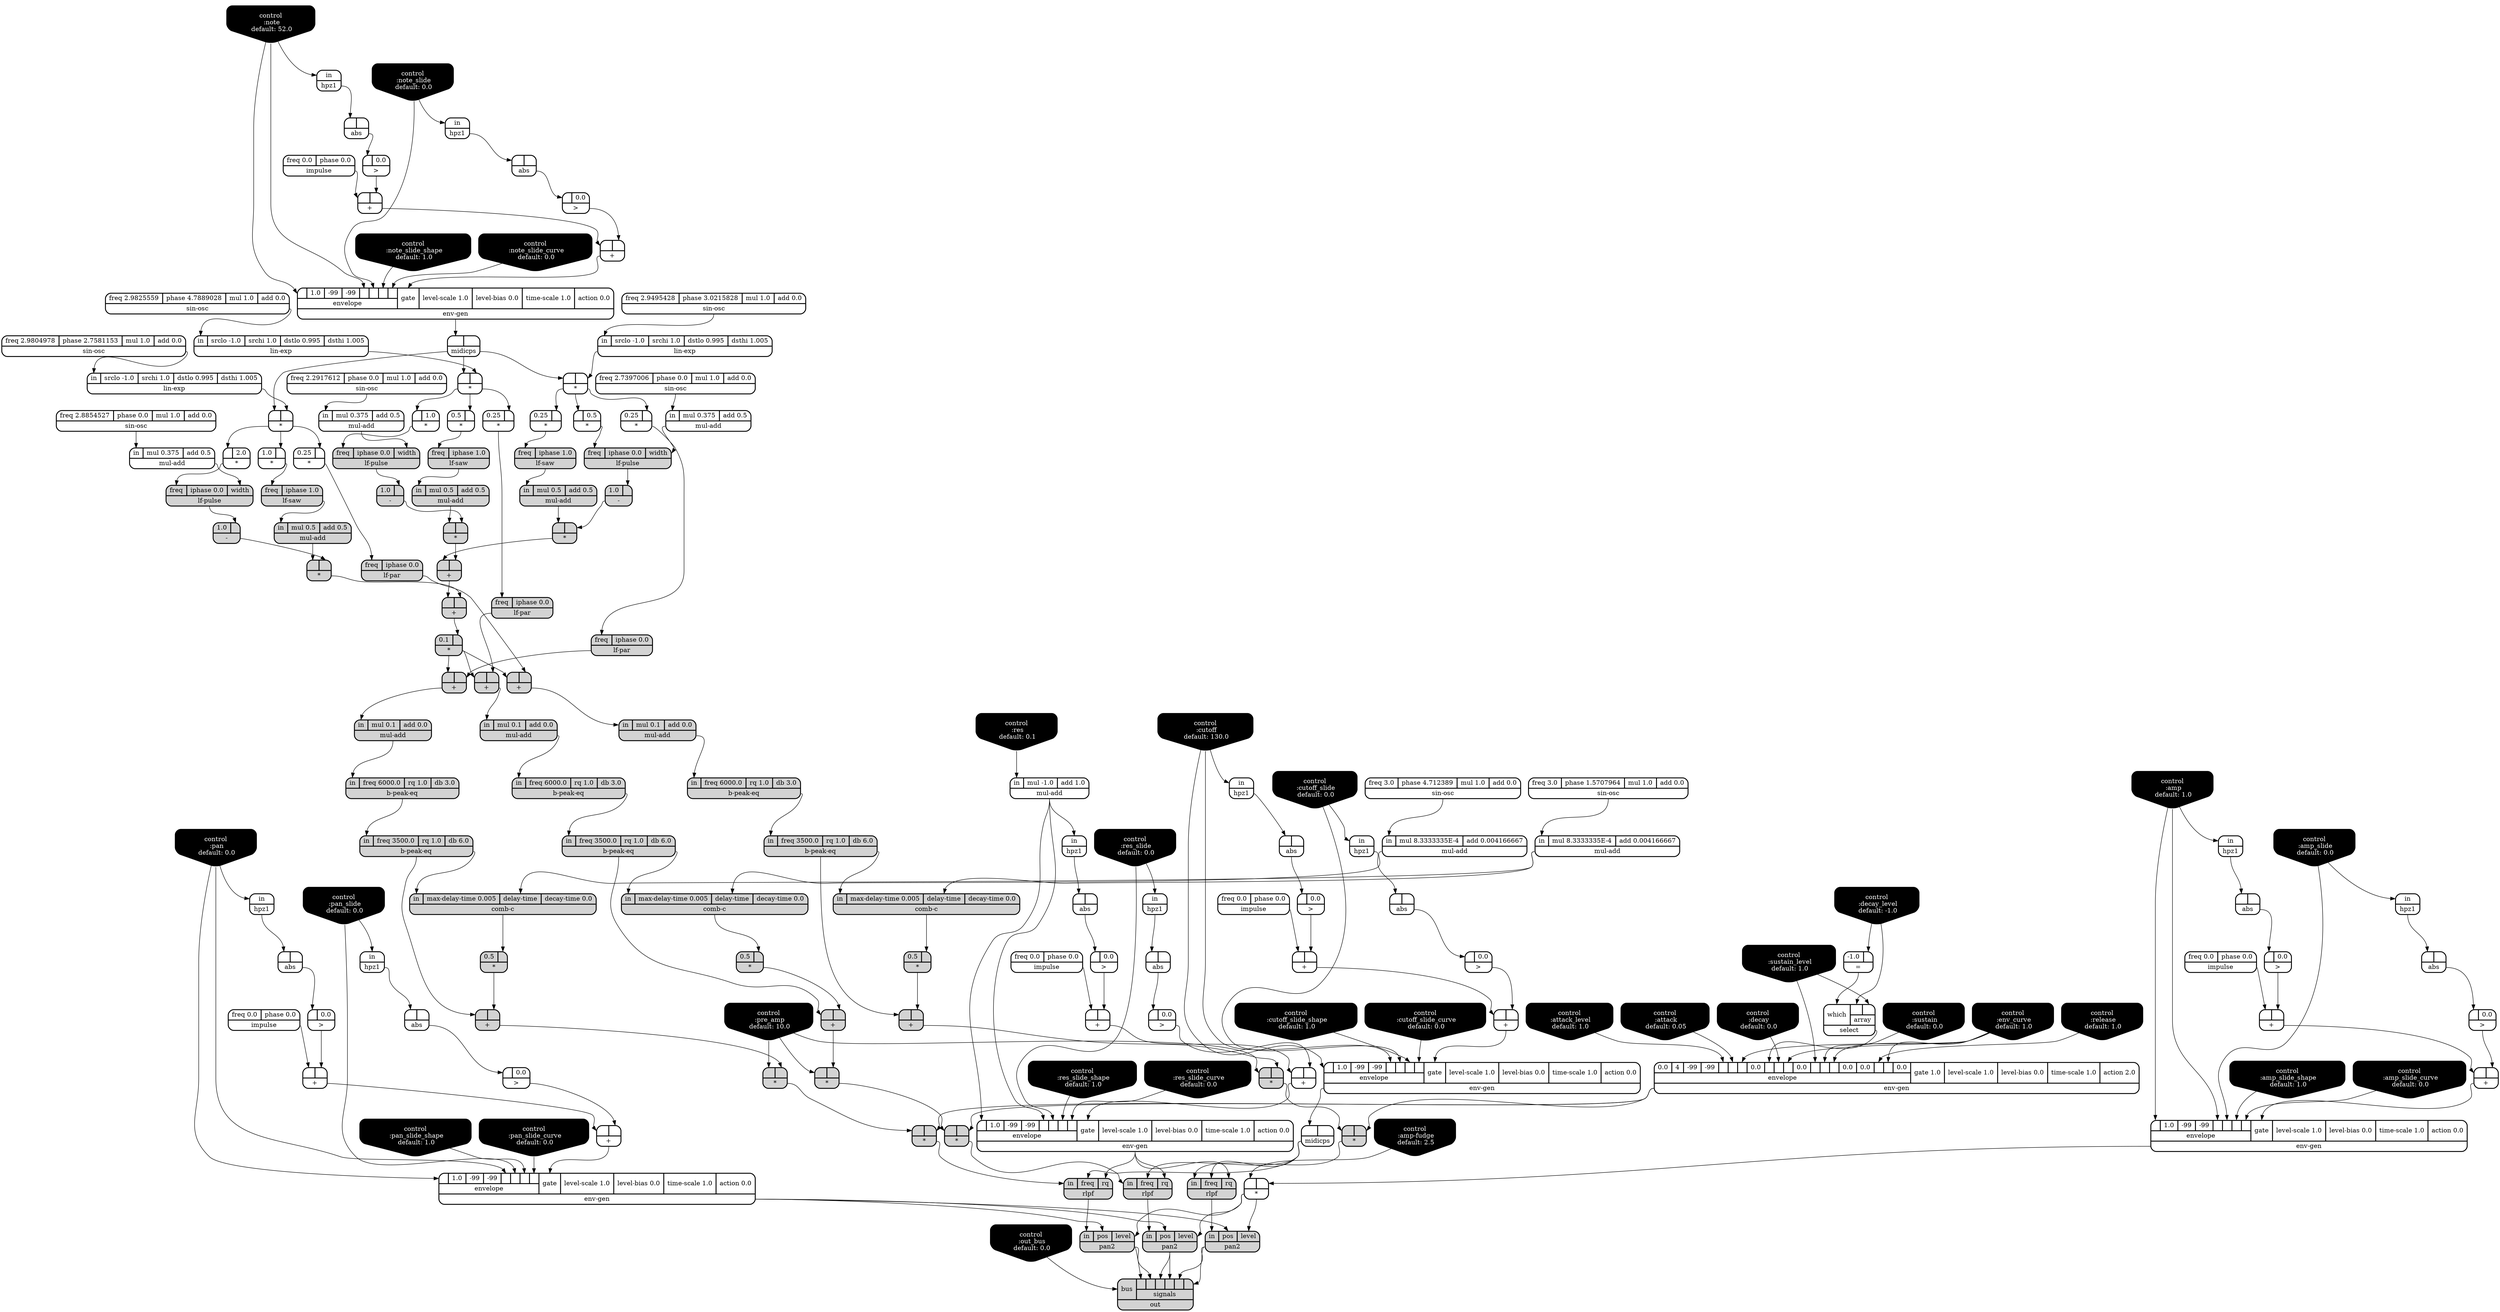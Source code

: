 digraph synthdef {
44 [label = "{{ <a> |<b> } |<__UG_NAME__>* }" style="bold, rounded" shape=record rankdir=LR];
45 [label = "{{ <a> 0.25|<b> } |<__UG_NAME__>* }" style="bold, rounded" shape=record rankdir=LR];
48 [label = "{{ <a> |<b> 0.5} |<__UG_NAME__>* }" style="bold, rounded" shape=record rankdir=LR];
53 [label = "{{ <a> |<b> } |<__UG_NAME__>* }" style="filled, bold, rounded"  shape=record rankdir=LR];
56 [label = "{{ <a> |<b> } |<__UG_NAME__>* }" style="bold, rounded" shape=record rankdir=LR];
57 [label = "{{ <a> 0.5|<b> } |<__UG_NAME__>* }" style="bold, rounded" shape=record rankdir=LR];
60 [label = "{{ <a> |<b> 1.0} |<__UG_NAME__>* }" style="bold, rounded" shape=record rankdir=LR];
65 [label = "{{ <a> |<b> } |<__UG_NAME__>* }" style="filled, bold, rounded"  shape=record rankdir=LR];
69 [label = "{{ <a> |<b> } |<__UG_NAME__>* }" style="bold, rounded" shape=record rankdir=LR];
70 [label = "{{ <a> 1.0|<b> } |<__UG_NAME__>* }" style="bold, rounded" shape=record rankdir=LR];
73 [label = "{{ <a> |<b> 2.0} |<__UG_NAME__>* }" style="bold, rounded" shape=record rankdir=LR];
78 [label = "{{ <a> |<b> } |<__UG_NAME__>* }" style="filled, bold, rounded"  shape=record rankdir=LR];
80 [label = "{{ <a> 0.1|<b> } |<__UG_NAME__>* }" style="filled, bold, rounded"  shape=record rankdir=LR];
81 [label = "{{ <a> 0.25|<b> } |<__UG_NAME__>* }" style="bold, rounded" shape=record rankdir=LR];
90 [label = "{{ <a> 0.5|<b> } |<__UG_NAME__>* }" style="filled, bold, rounded"  shape=record rankdir=LR];
91 [label = "{{ <a> 0.25|<b> } |<__UG_NAME__>* }" style="bold, rounded" shape=record rankdir=LR];
100 [label = "{{ <a> 0.5|<b> } |<__UG_NAME__>* }" style="filled, bold, rounded"  shape=record rankdir=LR];
102 [label = "{{ <a> |<b> } |<__UG_NAME__>* }" style="filled, bold, rounded"  shape=record rankdir=LR];
106 [label = "{{ <a> |<b> } |<__UG_NAME__>* }" style="filled, bold, rounded"  shape=record rankdir=LR];
131 [label = "{{ <a> |<b> } |<__UG_NAME__>* }" style="filled, bold, rounded"  shape=record rankdir=LR];
132 [label = "{{ <a> |<b> } |<__UG_NAME__>* }" style="filled, bold, rounded"  shape=record rankdir=LR];
154 [label = "{{ <a> |<b> } |<__UG_NAME__>* }" style="bold, rounded" shape=record rankdir=LR];
157 [label = "{{ <a> 0.25|<b> } |<__UG_NAME__>* }" style="bold, rounded" shape=record rankdir=LR];
164 [label = "{{ <a> 0.5|<b> } |<__UG_NAME__>* }" style="filled, bold, rounded"  shape=record rankdir=LR];
166 [label = "{{ <a> |<b> } |<__UG_NAME__>* }" style="filled, bold, rounded"  shape=record rankdir=LR];
167 [label = "{{ <a> |<b> } |<__UG_NAME__>* }" style="filled, bold, rounded"  shape=record rankdir=LR];
35 [label = "{{ <a> |<b> } |<__UG_NAME__>+ }" style="bold, rounded" shape=record rankdir=LR];
39 [label = "{{ <a> |<b> } |<__UG_NAME__>+ }" style="bold, rounded" shape=record rankdir=LR];
66 [label = "{{ <a> |<b> } |<__UG_NAME__>+ }" style="filled, bold, rounded"  shape=record rankdir=LR];
79 [label = "{{ <a> |<b> } |<__UG_NAME__>+ }" style="filled, bold, rounded"  shape=record rankdir=LR];
83 [label = "{{ <a> |<b> } |<__UG_NAME__>+ }" style="filled, bold, rounded"  shape=record rankdir=LR];
93 [label = "{{ <a> |<b> } |<__UG_NAME__>+ }" style="filled, bold, rounded"  shape=record rankdir=LR];
101 [label = "{{ <a> |<b> } |<__UG_NAME__>+ }" style="filled, bold, rounded"  shape=record rankdir=LR];
111 [label = "{{ <a> |<b> } |<__UG_NAME__>+ }" style="bold, rounded" shape=record rankdir=LR];
115 [label = "{{ <a> |<b> } |<__UG_NAME__>+ }" style="bold, rounded" shape=record rankdir=LR];
123 [label = "{{ <a> |<b> } |<__UG_NAME__>+ }" style="bold, rounded" shape=record rankdir=LR];
127 [label = "{{ <a> |<b> } |<__UG_NAME__>+ }" style="bold, rounded" shape=record rankdir=LR];
130 [label = "{{ <a> |<b> } |<__UG_NAME__>+ }" style="filled, bold, rounded"  shape=record rankdir=LR];
138 [label = "{{ <a> |<b> } |<__UG_NAME__>+ }" style="bold, rounded" shape=record rankdir=LR];
142 [label = "{{ <a> |<b> } |<__UG_NAME__>+ }" style="bold, rounded" shape=record rankdir=LR];
148 [label = "{{ <a> |<b> } |<__UG_NAME__>+ }" style="bold, rounded" shape=record rankdir=LR];
152 [label = "{{ <a> |<b> } |<__UG_NAME__>+ }" style="bold, rounded" shape=record rankdir=LR];
159 [label = "{{ <a> |<b> } |<__UG_NAME__>+ }" style="filled, bold, rounded"  shape=record rankdir=LR];
165 [label = "{{ <a> |<b> } |<__UG_NAME__>+ }" style="filled, bold, rounded"  shape=record rankdir=LR];
52 [label = "{{ <a> 1.0|<b> } |<__UG_NAME__>- }" style="filled, bold, rounded"  shape=record rankdir=LR];
64 [label = "{{ <a> 1.0|<b> } |<__UG_NAME__>- }" style="filled, bold, rounded"  shape=record rankdir=LR];
77 [label = "{{ <a> 1.0|<b> } |<__UG_NAME__>- }" style="filled, bold, rounded"  shape=record rankdir=LR];
103 [label = "{{ <a> -1.0|<b> } |<__UG_NAME__>= }" style="bold, rounded" shape=record rankdir=LR];
34 [label = "{{ <a> |<b> 0.0} |<__UG_NAME__>\> }" style="bold, rounded" shape=record rankdir=LR];
38 [label = "{{ <a> |<b> 0.0} |<__UG_NAME__>\> }" style="bold, rounded" shape=record rankdir=LR];
110 [label = "{{ <a> |<b> 0.0} |<__UG_NAME__>\> }" style="bold, rounded" shape=record rankdir=LR];
114 [label = "{{ <a> |<b> 0.0} |<__UG_NAME__>\> }" style="bold, rounded" shape=record rankdir=LR];
122 [label = "{{ <a> |<b> 0.0} |<__UG_NAME__>\> }" style="bold, rounded" shape=record rankdir=LR];
126 [label = "{{ <a> |<b> 0.0} |<__UG_NAME__>\> }" style="bold, rounded" shape=record rankdir=LR];
137 [label = "{{ <a> |<b> 0.0} |<__UG_NAME__>\> }" style="bold, rounded" shape=record rankdir=LR];
141 [label = "{{ <a> |<b> 0.0} |<__UG_NAME__>\> }" style="bold, rounded" shape=record rankdir=LR];
147 [label = "{{ <a> |<b> 0.0} |<__UG_NAME__>\> }" style="bold, rounded" shape=record rankdir=LR];
151 [label = "{{ <a> |<b> 0.0} |<__UG_NAME__>\> }" style="bold, rounded" shape=record rankdir=LR];
33 [label = "{{ <a> |<b> } |<__UG_NAME__>abs }" style="bold, rounded" shape=record rankdir=LR];
37 [label = "{{ <a> |<b> } |<__UG_NAME__>abs }" style="bold, rounded" shape=record rankdir=LR];
109 [label = "{{ <a> |<b> } |<__UG_NAME__>abs }" style="bold, rounded" shape=record rankdir=LR];
113 [label = "{{ <a> |<b> } |<__UG_NAME__>abs }" style="bold, rounded" shape=record rankdir=LR];
121 [label = "{{ <a> |<b> } |<__UG_NAME__>abs }" style="bold, rounded" shape=record rankdir=LR];
125 [label = "{{ <a> |<b> } |<__UG_NAME__>abs }" style="bold, rounded" shape=record rankdir=LR];
136 [label = "{{ <a> |<b> } |<__UG_NAME__>abs }" style="bold, rounded" shape=record rankdir=LR];
140 [label = "{{ <a> |<b> } |<__UG_NAME__>abs }" style="bold, rounded" shape=record rankdir=LR];
146 [label = "{{ <a> |<b> } |<__UG_NAME__>abs }" style="bold, rounded" shape=record rankdir=LR];
150 [label = "{{ <a> |<b> } |<__UG_NAME__>abs }" style="bold, rounded" shape=record rankdir=LR];
85 [label = "{{ <in> in|<freq> freq 6000.0|<rq> rq 1.0|<db> db 3.0} |<__UG_NAME__>b-peak-eq }" style="filled, bold, rounded"  shape=record rankdir=LR];
86 [label = "{{ <in> in|<freq> freq 3500.0|<rq> rq 1.0|<db> db 6.0} |<__UG_NAME__>b-peak-eq }" style="filled, bold, rounded"  shape=record rankdir=LR];
95 [label = "{{ <in> in|<freq> freq 6000.0|<rq> rq 1.0|<db> db 3.0} |<__UG_NAME__>b-peak-eq }" style="filled, bold, rounded"  shape=record rankdir=LR];
96 [label = "{{ <in> in|<freq> freq 3500.0|<rq> rq 1.0|<db> db 6.0} |<__UG_NAME__>b-peak-eq }" style="filled, bold, rounded"  shape=record rankdir=LR];
161 [label = "{{ <in> in|<freq> freq 6000.0|<rq> rq 1.0|<db> db 3.0} |<__UG_NAME__>b-peak-eq }" style="filled, bold, rounded"  shape=record rankdir=LR];
162 [label = "{{ <in> in|<freq> freq 3500.0|<rq> rq 1.0|<db> db 6.0} |<__UG_NAME__>b-peak-eq }" style="filled, bold, rounded"  shape=record rankdir=LR];
89 [label = "{{ <in> in|<max____delay____time> max-delay-time 0.005|<delay____time> delay-time|<decay____time> decay-time 0.0} |<__UG_NAME__>comb-c }" style="filled, bold, rounded"  shape=record rankdir=LR];
99 [label = "{{ <in> in|<max____delay____time> max-delay-time 0.005|<delay____time> delay-time|<decay____time> decay-time 0.0} |<__UG_NAME__>comb-c }" style="filled, bold, rounded"  shape=record rankdir=LR];
163 [label = "{{ <in> in|<max____delay____time> max-delay-time 0.005|<delay____time> delay-time|<decay____time> decay-time 0.0} |<__UG_NAME__>comb-c }" style="filled, bold, rounded"  shape=record rankdir=LR];
0 [label = "control
 :note
 default: 52.0" shape=invhouse style="rounded, filled, bold" fillcolor=black fontcolor=white ]; 
1 [label = "control
 :note_slide
 default: 0.0" shape=invhouse style="rounded, filled, bold" fillcolor=black fontcolor=white ]; 
2 [label = "control
 :note_slide_shape
 default: 1.0" shape=invhouse style="rounded, filled, bold" fillcolor=black fontcolor=white ]; 
3 [label = "control
 :note_slide_curve
 default: 0.0" shape=invhouse style="rounded, filled, bold" fillcolor=black fontcolor=white ]; 
4 [label = "control
 :amp
 default: 1.0" shape=invhouse style="rounded, filled, bold" fillcolor=black fontcolor=white ]; 
5 [label = "control
 :amp_slide
 default: 0.0" shape=invhouse style="rounded, filled, bold" fillcolor=black fontcolor=white ]; 
6 [label = "control
 :amp_slide_shape
 default: 1.0" shape=invhouse style="rounded, filled, bold" fillcolor=black fontcolor=white ]; 
7 [label = "control
 :amp_slide_curve
 default: 0.0" shape=invhouse style="rounded, filled, bold" fillcolor=black fontcolor=white ]; 
8 [label = "control
 :pan
 default: 0.0" shape=invhouse style="rounded, filled, bold" fillcolor=black fontcolor=white ]; 
9 [label = "control
 :pan_slide
 default: 0.0" shape=invhouse style="rounded, filled, bold" fillcolor=black fontcolor=white ]; 
10 [label = "control
 :pan_slide_shape
 default: 1.0" shape=invhouse style="rounded, filled, bold" fillcolor=black fontcolor=white ]; 
11 [label = "control
 :pan_slide_curve
 default: 0.0" shape=invhouse style="rounded, filled, bold" fillcolor=black fontcolor=white ]; 
12 [label = "control
 :attack
 default: 0.05" shape=invhouse style="rounded, filled, bold" fillcolor=black fontcolor=white ]; 
13 [label = "control
 :decay
 default: 0.0" shape=invhouse style="rounded, filled, bold" fillcolor=black fontcolor=white ]; 
14 [label = "control
 :sustain
 default: 0.0" shape=invhouse style="rounded, filled, bold" fillcolor=black fontcolor=white ]; 
15 [label = "control
 :release
 default: 1.0" shape=invhouse style="rounded, filled, bold" fillcolor=black fontcolor=white ]; 
16 [label = "control
 :attack_level
 default: 1.0" shape=invhouse style="rounded, filled, bold" fillcolor=black fontcolor=white ]; 
17 [label = "control
 :decay_level
 default: -1.0" shape=invhouse style="rounded, filled, bold" fillcolor=black fontcolor=white ]; 
18 [label = "control
 :sustain_level
 default: 1.0" shape=invhouse style="rounded, filled, bold" fillcolor=black fontcolor=white ]; 
19 [label = "control
 :env_curve
 default: 1.0" shape=invhouse style="rounded, filled, bold" fillcolor=black fontcolor=white ]; 
20 [label = "control
 :cutoff
 default: 130.0" shape=invhouse style="rounded, filled, bold" fillcolor=black fontcolor=white ]; 
21 [label = "control
 :cutoff_slide
 default: 0.0" shape=invhouse style="rounded, filled, bold" fillcolor=black fontcolor=white ]; 
22 [label = "control
 :cutoff_slide_shape
 default: 1.0" shape=invhouse style="rounded, filled, bold" fillcolor=black fontcolor=white ]; 
23 [label = "control
 :cutoff_slide_curve
 default: 0.0" shape=invhouse style="rounded, filled, bold" fillcolor=black fontcolor=white ]; 
24 [label = "control
 :res
 default: 0.1" shape=invhouse style="rounded, filled, bold" fillcolor=black fontcolor=white ]; 
25 [label = "control
 :res_slide
 default: 0.0" shape=invhouse style="rounded, filled, bold" fillcolor=black fontcolor=white ]; 
26 [label = "control
 :res_slide_shape
 default: 1.0" shape=invhouse style="rounded, filled, bold" fillcolor=black fontcolor=white ]; 
27 [label = "control
 :res_slide_curve
 default: 0.0" shape=invhouse style="rounded, filled, bold" fillcolor=black fontcolor=white ]; 
28 [label = "control
 :pre_amp
 default: 10.0" shape=invhouse style="rounded, filled, bold" fillcolor=black fontcolor=white ]; 
29 [label = "control
 :amp-fudge
 default: 2.5" shape=invhouse style="rounded, filled, bold" fillcolor=black fontcolor=white ]; 
30 [label = "control
 :out_bus
 default: 0.0" shape=invhouse style="rounded, filled, bold" fillcolor=black fontcolor=white ]; 
40 [label = "{{ {{<envelope___control___0>|1.0|-99|-99|<envelope___control___4>|<envelope___control___5>|<envelope___control___6>|<envelope___control___7>}|envelope}|<gate> gate|<level____scale> level-scale 1.0|<level____bias> level-bias 0.0|<time____scale> time-scale 1.0|<action> action 0.0} |<__UG_NAME__>env-gen }" style="bold, rounded" shape=record rankdir=LR];
105 [label = "{{ {{0.0|4|-99|-99|<envelope___control___4>|<envelope___control___5>|<envelope___control___6>|0.0|<envelope___select___8>|<envelope___control___9>|<envelope___control___10>|0.0|<envelope___control___12>|<envelope___control___13>|<envelope___control___14>|0.0|0.0|<envelope___control___17>|<envelope___control___18>|0.0}|envelope}|<gate> gate 1.0|<level____scale> level-scale 1.0|<level____bias> level-bias 0.0|<time____scale> time-scale 1.0|<action> action 2.0} |<__UG_NAME__>env-gen }" style="bold, rounded" shape=record rankdir=LR];
116 [label = "{{ {{<envelope___control___0>|1.0|-99|-99|<envelope___control___4>|<envelope___control___5>|<envelope___control___6>|<envelope___control___7>}|envelope}|<gate> gate|<level____scale> level-scale 1.0|<level____bias> level-bias 0.0|<time____scale> time-scale 1.0|<action> action 0.0} |<__UG_NAME__>env-gen }" style="bold, rounded" shape=record rankdir=LR];
128 [label = "{{ {{<envelope___mul____add___0>|1.0|-99|-99|<envelope___mul____add___4>|<envelope___control___5>|<envelope___control___6>|<envelope___control___7>}|envelope}|<gate> gate|<level____scale> level-scale 1.0|<level____bias> level-bias 0.0|<time____scale> time-scale 1.0|<action> action 0.0} |<__UG_NAME__>env-gen }" style="bold, rounded" shape=record rankdir=LR];
143 [label = "{{ {{<envelope___control___0>|1.0|-99|-99|<envelope___control___4>|<envelope___control___5>|<envelope___control___6>|<envelope___control___7>}|envelope}|<gate> gate|<level____scale> level-scale 1.0|<level____bias> level-bias 0.0|<time____scale> time-scale 1.0|<action> action 0.0} |<__UG_NAME__>env-gen }" style="bold, rounded" shape=record rankdir=LR];
153 [label = "{{ {{<envelope___control___0>|1.0|-99|-99|<envelope___control___4>|<envelope___control___5>|<envelope___control___6>|<envelope___control___7>}|envelope}|<gate> gate|<level____scale> level-scale 1.0|<level____bias> level-bias 0.0|<time____scale> time-scale 1.0|<action> action 0.0} |<__UG_NAME__>env-gen }" style="bold, rounded" shape=record rankdir=LR];
32 [label = "{{ <in> in} |<__UG_NAME__>hpz1 }" style="bold, rounded" shape=record rankdir=LR];
36 [label = "{{ <in> in} |<__UG_NAME__>hpz1 }" style="bold, rounded" shape=record rankdir=LR];
108 [label = "{{ <in> in} |<__UG_NAME__>hpz1 }" style="bold, rounded" shape=record rankdir=LR];
112 [label = "{{ <in> in} |<__UG_NAME__>hpz1 }" style="bold, rounded" shape=record rankdir=LR];
120 [label = "{{ <in> in} |<__UG_NAME__>hpz1 }" style="bold, rounded" shape=record rankdir=LR];
124 [label = "{{ <in> in} |<__UG_NAME__>hpz1 }" style="bold, rounded" shape=record rankdir=LR];
135 [label = "{{ <in> in} |<__UG_NAME__>hpz1 }" style="bold, rounded" shape=record rankdir=LR];
139 [label = "{{ <in> in} |<__UG_NAME__>hpz1 }" style="bold, rounded" shape=record rankdir=LR];
145 [label = "{{ <in> in} |<__UG_NAME__>hpz1 }" style="bold, rounded" shape=record rankdir=LR];
149 [label = "{{ <in> in} |<__UG_NAME__>hpz1 }" style="bold, rounded" shape=record rankdir=LR];
31 [label = "{{ <freq> freq 0.0|<phase> phase 0.0} |<__UG_NAME__>impulse }" style="bold, rounded" shape=record rankdir=LR];
107 [label = "{{ <freq> freq 0.0|<phase> phase 0.0} |<__UG_NAME__>impulse }" style="bold, rounded" shape=record rankdir=LR];
118 [label = "{{ <freq> freq 0.0|<phase> phase 0.0} |<__UG_NAME__>impulse }" style="bold, rounded" shape=record rankdir=LR];
134 [label = "{{ <freq> freq 0.0|<phase> phase 0.0} |<__UG_NAME__>impulse }" style="bold, rounded" shape=record rankdir=LR];
144 [label = "{{ <freq> freq 0.0|<phase> phase 0.0} |<__UG_NAME__>impulse }" style="bold, rounded" shape=record rankdir=LR];
82 [label = "{{ <freq> freq|<iphase> iphase 0.0} |<__UG_NAME__>lf-par }" style="filled, bold, rounded"  shape=record rankdir=LR];
92 [label = "{{ <freq> freq|<iphase> iphase 0.0} |<__UG_NAME__>lf-par }" style="filled, bold, rounded"  shape=record rankdir=LR];
158 [label = "{{ <freq> freq|<iphase> iphase 0.0} |<__UG_NAME__>lf-par }" style="filled, bold, rounded"  shape=record rankdir=LR];
51 [label = "{{ <freq> freq|<iphase> iphase 0.0|<width> width} |<__UG_NAME__>lf-pulse }" style="filled, bold, rounded"  shape=record rankdir=LR];
63 [label = "{{ <freq> freq|<iphase> iphase 0.0|<width> width} |<__UG_NAME__>lf-pulse }" style="filled, bold, rounded"  shape=record rankdir=LR];
76 [label = "{{ <freq> freq|<iphase> iphase 0.0|<width> width} |<__UG_NAME__>lf-pulse }" style="filled, bold, rounded"  shape=record rankdir=LR];
46 [label = "{{ <freq> freq|<iphase> iphase 1.0} |<__UG_NAME__>lf-saw }" style="filled, bold, rounded"  shape=record rankdir=LR];
58 [label = "{{ <freq> freq|<iphase> iphase 1.0} |<__UG_NAME__>lf-saw }" style="filled, bold, rounded"  shape=record rankdir=LR];
71 [label = "{{ <freq> freq|<iphase> iphase 1.0} |<__UG_NAME__>lf-saw }" style="filled, bold, rounded"  shape=record rankdir=LR];
43 [label = "{{ <in> in|<srclo> srclo -1.0|<srchi> srchi 1.0|<dstlo> dstlo 0.995|<dsthi> dsthi 1.005} |<__UG_NAME__>lin-exp }" style="bold, rounded" shape=record rankdir=LR];
55 [label = "{{ <in> in|<srclo> srclo -1.0|<srchi> srchi 1.0|<dstlo> dstlo 0.995|<dsthi> dsthi 1.005} |<__UG_NAME__>lin-exp }" style="bold, rounded" shape=record rankdir=LR];
68 [label = "{{ <in> in|<srclo> srclo -1.0|<srchi> srchi 1.0|<dstlo> dstlo 0.995|<dsthi> dsthi 1.005} |<__UG_NAME__>lin-exp }" style="bold, rounded" shape=record rankdir=LR];
41 [label = "{{ <a> |<b> } |<__UG_NAME__>midicps }" style="bold, rounded" shape=record rankdir=LR];
117 [label = "{{ <a> |<b> } |<__UG_NAME__>midicps }" style="bold, rounded" shape=record rankdir=LR];
47 [label = "{{ <in> in|<mul> mul 0.5|<add> add 0.5} |<__UG_NAME__>mul-add }" style="filled, bold, rounded"  shape=record rankdir=LR];
50 [label = "{{ <in> in|<mul> mul 0.375|<add> add 0.5} |<__UG_NAME__>mul-add }" style="bold, rounded" shape=record rankdir=LR];
59 [label = "{{ <in> in|<mul> mul 0.5|<add> add 0.5} |<__UG_NAME__>mul-add }" style="filled, bold, rounded"  shape=record rankdir=LR];
62 [label = "{{ <in> in|<mul> mul 0.375|<add> add 0.5} |<__UG_NAME__>mul-add }" style="bold, rounded" shape=record rankdir=LR];
72 [label = "{{ <in> in|<mul> mul 0.5|<add> add 0.5} |<__UG_NAME__>mul-add }" style="filled, bold, rounded"  shape=record rankdir=LR];
75 [label = "{{ <in> in|<mul> mul 0.375|<add> add 0.5} |<__UG_NAME__>mul-add }" style="bold, rounded" shape=record rankdir=LR];
84 [label = "{{ <in> in|<mul> mul 0.1|<add> add 0.0} |<__UG_NAME__>mul-add }" style="filled, bold, rounded"  shape=record rankdir=LR];
88 [label = "{{ <in> in|<mul> mul 8.3333335E-4|<add> add 0.004166667} |<__UG_NAME__>mul-add }" style="bold, rounded" shape=record rankdir=LR];
94 [label = "{{ <in> in|<mul> mul 0.1|<add> add 0.0} |<__UG_NAME__>mul-add }" style="filled, bold, rounded"  shape=record rankdir=LR];
98 [label = "{{ <in> in|<mul> mul 8.3333335E-4|<add> add 0.004166667} |<__UG_NAME__>mul-add }" style="bold, rounded" shape=record rankdir=LR];
119 [label = "{{ <in> in|<mul> mul -1.0|<add> add 1.0} |<__UG_NAME__>mul-add }" style="bold, rounded" shape=record rankdir=LR];
160 [label = "{{ <in> in|<mul> mul 0.1|<add> add 0.0} |<__UG_NAME__>mul-add }" style="filled, bold, rounded"  shape=record rankdir=LR];
170 [label = "{{ <bus> bus|{{<signals___pan2___0>|<signals___pan2___1>|<signals___pan2___2>|<signals___pan2___3>|<signals___pan2___4>|<signals___pan2___5>}|signals}} |<__UG_NAME__>out }" style="filled, bold, rounded"  shape=record rankdir=LR];
155 [label = "{{ <in> in|<pos> pos|<level> level} |<__UG_NAME__>pan2 }" style="filled, bold, rounded"  shape=record rankdir=LR];
156 [label = "{{ <in> in|<pos> pos|<level> level} |<__UG_NAME__>pan2 }" style="filled, bold, rounded"  shape=record rankdir=LR];
169 [label = "{{ <in> in|<pos> pos|<level> level} |<__UG_NAME__>pan2 }" style="filled, bold, rounded"  shape=record rankdir=LR];
129 [label = "{{ <in> in|<freq> freq|<rq> rq} |<__UG_NAME__>rlpf }" style="filled, bold, rounded"  shape=record rankdir=LR];
133 [label = "{{ <in> in|<freq> freq|<rq> rq} |<__UG_NAME__>rlpf }" style="filled, bold, rounded"  shape=record rankdir=LR];
168 [label = "{{ <in> in|<freq> freq|<rq> rq} |<__UG_NAME__>rlpf }" style="filled, bold, rounded"  shape=record rankdir=LR];
104 [label = "{{ <which> which|{{<array___control___0>|<array___control___1>}|array}} |<__UG_NAME__>select }" style="bold, rounded" shape=record rankdir=LR];
42 [label = "{{ <freq> freq 2.9495428|<phase> phase 3.0215828|<mul> mul 1.0|<add> add 0.0} |<__UG_NAME__>sin-osc }" style="bold, rounded" shape=record rankdir=LR];
49 [label = "{{ <freq> freq 2.7397006|<phase> phase 0.0|<mul> mul 1.0|<add> add 0.0} |<__UG_NAME__>sin-osc }" style="bold, rounded" shape=record rankdir=LR];
54 [label = "{{ <freq> freq 2.9825559|<phase> phase 4.7889028|<mul> mul 1.0|<add> add 0.0} |<__UG_NAME__>sin-osc }" style="bold, rounded" shape=record rankdir=LR];
61 [label = "{{ <freq> freq 2.2917612|<phase> phase 0.0|<mul> mul 1.0|<add> add 0.0} |<__UG_NAME__>sin-osc }" style="bold, rounded" shape=record rankdir=LR];
67 [label = "{{ <freq> freq 2.9804978|<phase> phase 2.7581153|<mul> mul 1.0|<add> add 0.0} |<__UG_NAME__>sin-osc }" style="bold, rounded" shape=record rankdir=LR];
74 [label = "{{ <freq> freq 2.8854527|<phase> phase 0.0|<mul> mul 1.0|<add> add 0.0} |<__UG_NAME__>sin-osc }" style="bold, rounded" shape=record rankdir=LR];
87 [label = "{{ <freq> freq 3.0|<phase> phase 1.5707964|<mul> mul 1.0|<add> add 0.0} |<__UG_NAME__>sin-osc }" style="bold, rounded" shape=record rankdir=LR];
97 [label = "{{ <freq> freq 3.0|<phase> phase 4.712389|<mul> mul 1.0|<add> add 0.0} |<__UG_NAME__>sin-osc }" style="bold, rounded" shape=record rankdir=LR];

43:__UG_NAME__ -> 44:b ;
41:__UG_NAME__ -> 44:a ;
44:__UG_NAME__ -> 45:b ;
44:__UG_NAME__ -> 48:a ;
52:__UG_NAME__ -> 53:b ;
47:__UG_NAME__ -> 53:a ;
55:__UG_NAME__ -> 56:b ;
41:__UG_NAME__ -> 56:a ;
56:__UG_NAME__ -> 57:b ;
56:__UG_NAME__ -> 60:a ;
64:__UG_NAME__ -> 65:b ;
59:__UG_NAME__ -> 65:a ;
68:__UG_NAME__ -> 69:b ;
41:__UG_NAME__ -> 69:a ;
69:__UG_NAME__ -> 70:b ;
69:__UG_NAME__ -> 73:a ;
77:__UG_NAME__ -> 78:b ;
72:__UG_NAME__ -> 78:a ;
79:__UG_NAME__ -> 80:b ;
44:__UG_NAME__ -> 81:b ;
89:__UG_NAME__ -> 90:b ;
56:__UG_NAME__ -> 91:b ;
99:__UG_NAME__ -> 100:b ;
101:__UG_NAME__ -> 102:b ;
28:__UG_NAME__ -> 102:a ;
105:__UG_NAME__ -> 106:b ;
102:__UG_NAME__ -> 106:a ;
130:__UG_NAME__ -> 131:b ;
28:__UG_NAME__ -> 131:a ;
105:__UG_NAME__ -> 132:b ;
131:__UG_NAME__ -> 132:a ;
153:__UG_NAME__ -> 154:b ;
29:__UG_NAME__ -> 154:a ;
69:__UG_NAME__ -> 157:b ;
163:__UG_NAME__ -> 164:b ;
165:__UG_NAME__ -> 166:b ;
28:__UG_NAME__ -> 166:a ;
105:__UG_NAME__ -> 167:b ;
166:__UG_NAME__ -> 167:a ;
34:__UG_NAME__ -> 35:b ;
31:__UG_NAME__ -> 35:a ;
38:__UG_NAME__ -> 39:b ;
35:__UG_NAME__ -> 39:a ;
65:__UG_NAME__ -> 66:b ;
53:__UG_NAME__ -> 66:a ;
78:__UG_NAME__ -> 79:b ;
66:__UG_NAME__ -> 79:a ;
82:__UG_NAME__ -> 83:b ;
80:__UG_NAME__ -> 83:a ;
92:__UG_NAME__ -> 93:b ;
80:__UG_NAME__ -> 93:a ;
100:__UG_NAME__ -> 101:b ;
96:__UG_NAME__ -> 101:a ;
110:__UG_NAME__ -> 111:b ;
107:__UG_NAME__ -> 111:a ;
114:__UG_NAME__ -> 115:b ;
111:__UG_NAME__ -> 115:a ;
122:__UG_NAME__ -> 123:b ;
118:__UG_NAME__ -> 123:a ;
126:__UG_NAME__ -> 127:b ;
123:__UG_NAME__ -> 127:a ;
90:__UG_NAME__ -> 130:b ;
86:__UG_NAME__ -> 130:a ;
137:__UG_NAME__ -> 138:b ;
134:__UG_NAME__ -> 138:a ;
141:__UG_NAME__ -> 142:b ;
138:__UG_NAME__ -> 142:a ;
147:__UG_NAME__ -> 148:b ;
144:__UG_NAME__ -> 148:a ;
151:__UG_NAME__ -> 152:b ;
148:__UG_NAME__ -> 152:a ;
158:__UG_NAME__ -> 159:b ;
80:__UG_NAME__ -> 159:a ;
164:__UG_NAME__ -> 165:b ;
162:__UG_NAME__ -> 165:a ;
51:__UG_NAME__ -> 52:b ;
63:__UG_NAME__ -> 64:b ;
76:__UG_NAME__ -> 77:b ;
17:__UG_NAME__ -> 103:b ;
33:__UG_NAME__ -> 34:a ;
37:__UG_NAME__ -> 38:a ;
109:__UG_NAME__ -> 110:a ;
113:__UG_NAME__ -> 114:a ;
121:__UG_NAME__ -> 122:a ;
125:__UG_NAME__ -> 126:a ;
136:__UG_NAME__ -> 137:a ;
140:__UG_NAME__ -> 141:a ;
146:__UG_NAME__ -> 147:a ;
150:__UG_NAME__ -> 151:a ;
32:__UG_NAME__ -> 33:a ;
36:__UG_NAME__ -> 37:a ;
108:__UG_NAME__ -> 109:a ;
112:__UG_NAME__ -> 113:a ;
120:__UG_NAME__ -> 121:a ;
124:__UG_NAME__ -> 125:a ;
135:__UG_NAME__ -> 136:a ;
139:__UG_NAME__ -> 140:a ;
145:__UG_NAME__ -> 146:a ;
149:__UG_NAME__ -> 150:a ;
84:__UG_NAME__ -> 85:in ;
85:__UG_NAME__ -> 86:in ;
94:__UG_NAME__ -> 95:in ;
95:__UG_NAME__ -> 96:in ;
160:__UG_NAME__ -> 161:in ;
161:__UG_NAME__ -> 162:in ;
88:__UG_NAME__ -> 89:delay____time ;
86:__UG_NAME__ -> 89:in ;
98:__UG_NAME__ -> 99:delay____time ;
96:__UG_NAME__ -> 99:in ;
88:__UG_NAME__ -> 163:delay____time ;
162:__UG_NAME__ -> 163:in ;
39:__UG_NAME__ -> 40:gate ;
0:__UG_NAME__ -> 40:envelope___control___0 ;
0:__UG_NAME__ -> 40:envelope___control___4 ;
1:__UG_NAME__ -> 40:envelope___control___5 ;
2:__UG_NAME__ -> 40:envelope___control___6 ;
3:__UG_NAME__ -> 40:envelope___control___7 ;
16:__UG_NAME__ -> 105:envelope___control___4 ;
12:__UG_NAME__ -> 105:envelope___control___5 ;
19:__UG_NAME__ -> 105:envelope___control___6 ;
104:__UG_NAME__ -> 105:envelope___select___8 ;
13:__UG_NAME__ -> 105:envelope___control___9 ;
19:__UG_NAME__ -> 105:envelope___control___10 ;
18:__UG_NAME__ -> 105:envelope___control___12 ;
14:__UG_NAME__ -> 105:envelope___control___13 ;
19:__UG_NAME__ -> 105:envelope___control___14 ;
15:__UG_NAME__ -> 105:envelope___control___17 ;
19:__UG_NAME__ -> 105:envelope___control___18 ;
115:__UG_NAME__ -> 116:gate ;
20:__UG_NAME__ -> 116:envelope___control___0 ;
20:__UG_NAME__ -> 116:envelope___control___4 ;
21:__UG_NAME__ -> 116:envelope___control___5 ;
22:__UG_NAME__ -> 116:envelope___control___6 ;
23:__UG_NAME__ -> 116:envelope___control___7 ;
127:__UG_NAME__ -> 128:gate ;
119:__UG_NAME__ -> 128:envelope___mul____add___0 ;
119:__UG_NAME__ -> 128:envelope___mul____add___4 ;
25:__UG_NAME__ -> 128:envelope___control___5 ;
26:__UG_NAME__ -> 128:envelope___control___6 ;
27:__UG_NAME__ -> 128:envelope___control___7 ;
142:__UG_NAME__ -> 143:gate ;
8:__UG_NAME__ -> 143:envelope___control___0 ;
8:__UG_NAME__ -> 143:envelope___control___4 ;
9:__UG_NAME__ -> 143:envelope___control___5 ;
10:__UG_NAME__ -> 143:envelope___control___6 ;
11:__UG_NAME__ -> 143:envelope___control___7 ;
152:__UG_NAME__ -> 153:gate ;
4:__UG_NAME__ -> 153:envelope___control___0 ;
4:__UG_NAME__ -> 153:envelope___control___4 ;
5:__UG_NAME__ -> 153:envelope___control___5 ;
6:__UG_NAME__ -> 153:envelope___control___6 ;
7:__UG_NAME__ -> 153:envelope___control___7 ;
0:__UG_NAME__ -> 32:in ;
1:__UG_NAME__ -> 36:in ;
20:__UG_NAME__ -> 108:in ;
21:__UG_NAME__ -> 112:in ;
119:__UG_NAME__ -> 120:in ;
25:__UG_NAME__ -> 124:in ;
8:__UG_NAME__ -> 135:in ;
9:__UG_NAME__ -> 139:in ;
4:__UG_NAME__ -> 145:in ;
5:__UG_NAME__ -> 149:in ;
81:__UG_NAME__ -> 82:freq ;
91:__UG_NAME__ -> 92:freq ;
157:__UG_NAME__ -> 158:freq ;
50:__UG_NAME__ -> 51:width ;
48:__UG_NAME__ -> 51:freq ;
62:__UG_NAME__ -> 63:width ;
60:__UG_NAME__ -> 63:freq ;
75:__UG_NAME__ -> 76:width ;
73:__UG_NAME__ -> 76:freq ;
45:__UG_NAME__ -> 46:freq ;
57:__UG_NAME__ -> 58:freq ;
70:__UG_NAME__ -> 71:freq ;
42:__UG_NAME__ -> 43:in ;
54:__UG_NAME__ -> 55:in ;
67:__UG_NAME__ -> 68:in ;
40:__UG_NAME__ -> 41:a ;
116:__UG_NAME__ -> 117:a ;
46:__UG_NAME__ -> 47:in ;
49:__UG_NAME__ -> 50:in ;
58:__UG_NAME__ -> 59:in ;
61:__UG_NAME__ -> 62:in ;
71:__UG_NAME__ -> 72:in ;
74:__UG_NAME__ -> 75:in ;
83:__UG_NAME__ -> 84:in ;
87:__UG_NAME__ -> 88:in ;
93:__UG_NAME__ -> 94:in ;
97:__UG_NAME__ -> 98:in ;
24:__UG_NAME__ -> 119:in ;
159:__UG_NAME__ -> 160:in ;
155:__UG_NAME__ -> 170:signals___pan2___0 ;
155:__UG_NAME__ -> 170:signals___pan2___1 ;
156:__UG_NAME__ -> 170:signals___pan2___2 ;
156:__UG_NAME__ -> 170:signals___pan2___3 ;
169:__UG_NAME__ -> 170:signals___pan2___4 ;
169:__UG_NAME__ -> 170:signals___pan2___5 ;
30:__UG_NAME__ -> 170:bus ;
154:__UG_NAME__ -> 155:level ;
143:__UG_NAME__ -> 155:pos ;
133:__UG_NAME__ -> 155:in ;
154:__UG_NAME__ -> 156:level ;
143:__UG_NAME__ -> 156:pos ;
129:__UG_NAME__ -> 156:in ;
154:__UG_NAME__ -> 169:level ;
143:__UG_NAME__ -> 169:pos ;
168:__UG_NAME__ -> 169:in ;
128:__UG_NAME__ -> 129:rq ;
117:__UG_NAME__ -> 129:freq ;
106:__UG_NAME__ -> 129:in ;
128:__UG_NAME__ -> 133:rq ;
117:__UG_NAME__ -> 133:freq ;
132:__UG_NAME__ -> 133:in ;
128:__UG_NAME__ -> 168:rq ;
117:__UG_NAME__ -> 168:freq ;
167:__UG_NAME__ -> 168:in ;
17:__UG_NAME__ -> 104:array___control___0 ;
18:__UG_NAME__ -> 104:array___control___1 ;
103:__UG_NAME__ -> 104:which ;

}